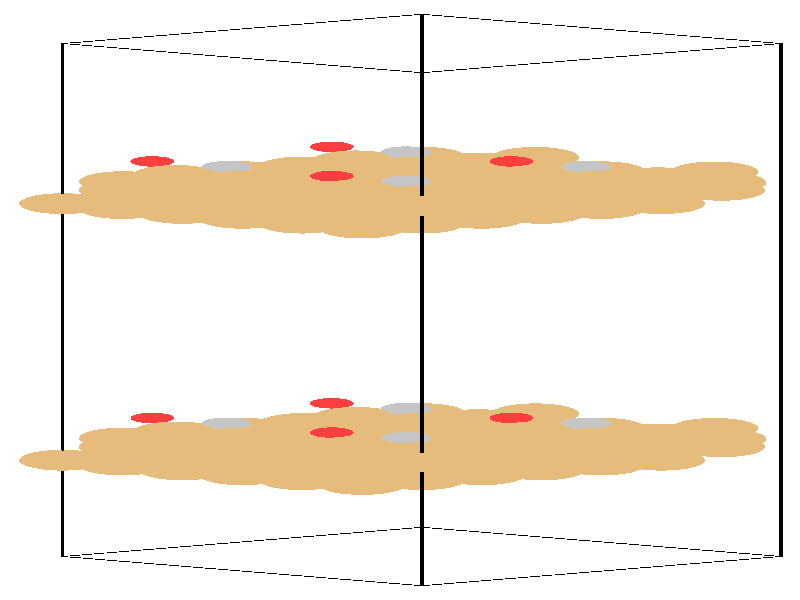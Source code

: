 #include "colors.inc"
#include "finish.inc"

global_settings {assumed_gamma 1 max_trace_level 6}
background {color White}
camera {orthographic
  right -24.13*x up 76.08*y
  direction 1.00*z
  location <0,0,50.00> look_at <0,0,0>}
light_source {<  2.00,   3.00,  40.00> color White
  area_light <0.70, 0, 0>, <0, 0.70, 0>, 3, 3
  adaptive 1 jitter}

#declare simple = finish {phong 0.7}
#declare pale = finish {ambient .5 diffuse .85 roughness .001 specular 0.200 }
#declare intermediate = finish {ambient 0.3 diffuse 0.6 specular 0.10 roughness 0.04 }
#declare vmd = finish {ambient .0 diffuse .65 phong 0.1 phong_size 40. specular 0.500 }
#declare jmol = finish {ambient .2 diffuse .6 specular 1 roughness .001 metallic}
#declare ase2 = finish {ambient 0.05 brilliance 3 diffuse 0.6 metallic specular 0.70 roughness 0.04 reflection 0.15}
#declare ase3 = finish {ambient .15 brilliance 2 diffuse .6 metallic specular 1. roughness .001 reflection .0}
#declare glass = finish {ambient .05 diffuse .3 specular 1. roughness .001}
#declare glass2 = finish {ambient .0 diffuse .3 specular 1. reflection .25 roughness .001}
#declare Rcell = 0.050;
#declare Rbond = 0.100;

#macro atom(LOC, R, COL, TRANS, FIN)
  sphere{LOC, R texture{pigment{color COL transmit TRANS} finish{FIN}}}
#end
#macro constrain(LOC, R, COL, TRANS FIN)
union{torus{R, Rcell rotate 45*z texture{pigment{color COL transmit TRANS} finish{FIN}}}
      torus{R, Rcell rotate -45*z texture{pigment{color COL transmit TRANS} finish{FIN}}}
      translate LOC}
#end

cylinder {<-10.17, -32.52, -33.83>, <  0.66, -36.23, -23.65>, Rcell pigment {Black}}
cylinder {<  0.66, -28.82, -44.00>, < 11.49, -32.52, -33.83>, Rcell pigment {Black}}
cylinder {<  0.66,  36.23, -20.33>, < 11.49,  32.52, -10.15>, Rcell pigment {Black}}
cylinder {<-10.17,  32.52, -10.15>, <  0.66,  28.82,   0.03>, Rcell pigment {Black}}
cylinder {<-10.17, -32.52, -33.83>, <  0.66, -28.82, -44.00>, Rcell pigment {Black}}
cylinder {<  0.66, -36.23, -23.65>, < 11.49, -32.52, -33.83>, Rcell pigment {Black}}
cylinder {<  0.66,  28.82,   0.03>, < 11.49,  32.52, -10.15>, Rcell pigment {Black}}
cylinder {<-10.17,  32.52, -10.15>, <  0.66,  36.23, -20.33>, Rcell pigment {Black}}
cylinder {<-10.17, -32.52, -33.83>, <-10.17,  32.52, -10.15>, Rcell pigment {Black}}
cylinder {<  0.66, -36.23, -23.65>, <  0.66,  28.82,   0.03>, Rcell pigment {Black}}
cylinder {< 11.49, -32.52, -33.83>, < 11.49,  32.52, -10.15>, Rcell pigment {Black}}
cylinder {<  0.66, -28.82, -44.00>, <  0.66,  36.23, -20.33>, Rcell pigment {Black}}
atom(<-10.17, -20.31, -29.38>, 1.32, rgb <0.78, 0.50, 0.20>, 0.0, ase3) // #0 
atom(< -8.37, -20.92, -27.68>, 1.32, rgb <0.78, 0.50, 0.20>, 0.0, ase3) // #1 
atom(< -6.56, -21.54, -25.99>, 1.32, rgb <0.78, 0.50, 0.20>, 0.0, ase3) // #2 
atom(< -8.37, -19.69, -31.08>, 1.32, rgb <0.78, 0.50, 0.20>, 0.0, ase3) // #3 
atom(< -6.56, -20.31, -29.38>, 1.32, rgb <0.78, 0.50, 0.20>, 0.0, ase3) // #4 
atom(< -4.76, -20.92, -27.68>, 1.32, rgb <0.78, 0.50, 0.20>, 0.0, ase3) // #5 
atom(< -6.56, -19.07, -32.77>, 1.32, rgb <0.78, 0.50, 0.20>, 0.0, ase3) // #6 
atom(< -4.76, -19.69, -31.08>, 1.32, rgb <0.78, 0.50, 0.20>, 0.0, ase3) // #7 
atom(< -2.95, -20.31, -29.38>, 1.32, rgb <0.78, 0.50, 0.20>, 0.0, ase3) // #8 
atom(< -8.37, -18.61, -28.76>, 1.32, rgb <0.78, 0.50, 0.20>, 0.0, ase3) // #9 
atom(< -6.56, -19.23, -27.07>, 1.32, rgb <0.78, 0.50, 0.20>, 0.0, ase3) // #10 
atom(< -4.76, -19.85, -25.37>, 1.32, rgb <0.78, 0.50, 0.20>, 0.0, ase3) // #11 
atom(< -6.56, -17.99, -30.46>, 1.32, rgb <0.78, 0.50, 0.20>, 0.0, ase3) // #12 
atom(< -4.76, -18.61, -28.76>, 1.32, rgb <0.78, 0.50, 0.20>, 0.0, ase3) // #13 
atom(< -2.95, -19.23, -27.07>, 1.32, rgb <0.78, 0.50, 0.20>, 0.0, ase3) // #14 
atom(< -4.76, -17.38, -32.15>, 1.32, rgb <0.78, 0.50, 0.20>, 0.0, ase3) // #15 
atom(< -2.95, -17.99, -30.46>, 1.32, rgb <0.78, 0.50, 0.20>, 0.0, ase3) // #16 
atom(< -1.14, -18.61, -28.76>, 1.32, rgb <0.78, 0.50, 0.20>, 0.0, ase3) // #17 
atom(<  0.81, -20.52, -18.12>, 1.32, rgb <0.78, 0.50, 0.20>, 0.0, ase3) // #18 
atom(< -8.36, -17.51, -26.45>, 1.32, rgb <0.78, 0.50, 0.20>, 0.0, ase3) // #19 
atom(<  4.08, -14.43, -34.82>, 1.32, rgb <0.78, 0.50, 0.20>, 0.0, ase3) // #20 
atom(<  2.55, -19.97, -19.77>, 1.32, rgb <0.78, 0.50, 0.20>, 0.0, ase3) // #21 
atom(< -6.75, -16.73, -28.19>, 1.32, rgb <0.78, 0.50, 0.20>, 0.0, ase3) // #22 
atom(< -4.87, -17.52, -26.38>, 1.32, rgb <0.78, 0.50, 0.20>, 0.0, ase3) // #23 
atom(<  4.31, -19.49, -21.47>, 1.32, rgb <0.78, 0.50, 0.20>, 0.0, ase3) // #24 
atom(< -4.74, -16.26, -29.87>, 1.32, rgb <0.78, 0.50, 0.20>, 0.0, ase3) // #25 
atom(< -3.05, -17.02, -28.03>, 1.32, rgb <0.78, 0.50, 0.20>, 0.0, ase3) // #26 
atom(< -7.47, -14.96, -28.47>, 0.66, rgb <1.00, 0.05, 0.05>, 0.0, ase3) // #27 
atom(< -5.23, -15.66, -28.01>, 0.76, rgb <0.56, 0.56, 0.56>, 0.0, ase3) // #28 
atom(<-10.17,  12.22, -17.54>, 1.32, rgb <0.78, 0.50, 0.20>, 0.0, ase3) // #29 
atom(< -8.37,  11.60, -15.85>, 1.32, rgb <0.78, 0.50, 0.20>, 0.0, ase3) // #30 
atom(< -6.56,  10.98, -14.15>, 1.32, rgb <0.78, 0.50, 0.20>, 0.0, ase3) // #31 
atom(< -8.37,  12.83, -19.24>, 1.32, rgb <0.78, 0.50, 0.20>, 0.0, ase3) // #32 
atom(< -6.56,  12.22, -17.54>, 1.32, rgb <0.78, 0.50, 0.20>, 0.0, ase3) // #33 
atom(< -4.76,  11.60, -15.85>, 1.32, rgb <0.78, 0.50, 0.20>, 0.0, ase3) // #34 
atom(< -6.56,  13.45, -20.93>, 1.32, rgb <0.78, 0.50, 0.20>, 0.0, ase3) // #35 
atom(< -4.76,  12.83, -19.24>, 1.32, rgb <0.78, 0.50, 0.20>, 0.0, ase3) // #36 
atom(< -2.95,  12.22, -17.54>, 1.32, rgb <0.78, 0.50, 0.20>, 0.0, ase3) // #37 
atom(< -8.37,  13.91, -16.92>, 1.32, rgb <0.78, 0.50, 0.20>, 0.0, ase3) // #38 
atom(< -6.56,  13.29, -15.23>, 1.32, rgb <0.78, 0.50, 0.20>, 0.0, ase3) // #39 
atom(< -4.76,  12.68, -13.53>, 1.32, rgb <0.78, 0.50, 0.20>, 0.0, ase3) // #40 
atom(< -6.56,  14.53, -18.62>, 1.32, rgb <0.78, 0.50, 0.20>, 0.0, ase3) // #41 
atom(< -4.76,  13.91, -16.92>, 1.32, rgb <0.78, 0.50, 0.20>, 0.0, ase3) // #42 
atom(< -2.95,  13.29, -15.23>, 1.32, rgb <0.78, 0.50, 0.20>, 0.0, ase3) // #43 
atom(< -4.76,  15.15, -20.32>, 1.32, rgb <0.78, 0.50, 0.20>, 0.0, ase3) // #44 
atom(< -2.95,  14.53, -18.62>, 1.32, rgb <0.78, 0.50, 0.20>, 0.0, ase3) // #45 
atom(< -1.14,  13.91, -16.92>, 1.32, rgb <0.78, 0.50, 0.20>, 0.0, ase3) // #46 
atom(<  0.81,  12.00,  -6.28>, 1.32, rgb <0.78, 0.50, 0.20>, 0.0, ase3) // #47 
atom(< -8.36,  15.01, -14.62>, 1.32, rgb <0.78, 0.50, 0.20>, 0.0, ase3) // #48 
atom(<  4.08,  18.09, -22.99>, 1.32, rgb <0.78, 0.50, 0.20>, 0.0, ase3) // #49 
atom(<  2.55,  12.56,  -7.93>, 1.32, rgb <0.78, 0.50, 0.20>, 0.0, ase3) // #50 
atom(< -6.75,  15.79, -16.35>, 1.32, rgb <0.78, 0.50, 0.20>, 0.0, ase3) // #51 
atom(< -4.87,  15.01, -14.54>, 1.32, rgb <0.78, 0.50, 0.20>, 0.0, ase3) // #52 
atom(<  4.31,  13.03,  -9.63>, 1.32, rgb <0.78, 0.50, 0.20>, 0.0, ase3) // #53 
atom(< -4.74,  16.26, -18.03>, 1.32, rgb <0.78, 0.50, 0.20>, 0.0, ase3) // #54 
atom(< -3.05,  15.50, -16.19>, 1.32, rgb <0.78, 0.50, 0.20>, 0.0, ase3) // #55 
atom(< -7.47,  17.57, -16.63>, 0.66, rgb <1.00, 0.05, 0.05>, 0.0, ase3) // #56 
atom(< -5.23,  16.86, -16.17>, 0.76, rgb <0.56, 0.56, 0.56>, 0.0, ase3) // #57 
atom(< -4.76, -18.45, -34.47>, 1.32, rgb <0.78, 0.50, 0.20>, 0.0, ase3) // #58 
atom(< -2.95, -19.07, -32.77>, 1.32, rgb <0.78, 0.50, 0.20>, 0.0, ase3) // #59 
atom(< -1.15, -19.69, -31.08>, 1.32, rgb <0.78, 0.50, 0.20>, 0.0, ase3) // #60 
atom(< -2.95, -17.84, -36.16>, 1.32, rgb <0.78, 0.50, 0.20>, 0.0, ase3) // #61 
atom(< -1.15, -18.45, -34.47>, 1.32, rgb <0.78, 0.50, 0.20>, 0.0, ase3) // #62 
atom(<  0.66, -19.07, -32.77>, 1.32, rgb <0.78, 0.50, 0.20>, 0.0, ase3) // #63 
atom(< -1.15, -17.22, -37.86>, 1.32, rgb <0.78, 0.50, 0.20>, 0.0, ase3) // #64 
atom(<  0.66, -17.84, -36.16>, 1.32, rgb <0.78, 0.50, 0.20>, 0.0, ase3) // #65 
atom(<  2.46, -18.45, -34.47>, 1.32, rgb <0.78, 0.50, 0.20>, 0.0, ase3) // #66 
atom(< -2.95, -16.76, -33.85>, 1.32, rgb <0.78, 0.50, 0.20>, 0.0, ase3) // #67 
atom(< -1.15, -17.38, -32.15>, 1.32, rgb <0.78, 0.50, 0.20>, 0.0, ase3) // #68 
atom(<  0.66, -17.99, -30.46>, 1.32, rgb <0.78, 0.50, 0.20>, 0.0, ase3) // #69 
atom(< -1.15, -16.14, -35.55>, 1.32, rgb <0.78, 0.50, 0.20>, 0.0, ase3) // #70 
atom(<  0.66, -16.76, -33.85>, 1.32, rgb <0.78, 0.50, 0.20>, 0.0, ase3) // #71 
atom(<  2.46, -17.38, -32.15>, 1.32, rgb <0.78, 0.50, 0.20>, 0.0, ase3) // #72 
atom(<  0.66, -15.52, -37.24>, 1.32, rgb <0.78, 0.50, 0.20>, 0.0, ase3) // #73 
atom(<  2.46, -16.14, -35.55>, 1.32, rgb <0.78, 0.50, 0.20>, 0.0, ase3) // #74 
atom(<  4.27, -16.76, -33.85>, 1.32, rgb <0.78, 0.50, 0.20>, 0.0, ase3) // #75 
atom(<  6.23, -18.67, -23.21>, 1.32, rgb <0.78, 0.50, 0.20>, 0.0, ase3) // #76 
atom(< -2.94, -15.66, -31.54>, 1.32, rgb <0.78, 0.50, 0.20>, 0.0, ase3) // #77 
atom(< -1.34, -16.28, -29.74>, 1.32, rgb <0.78, 0.50, 0.20>, 0.0, ase3) // #78 
atom(<  7.96, -18.11, -24.86>, 1.32, rgb <0.78, 0.50, 0.20>, 0.0, ase3) // #79 
atom(< -1.33, -14.88, -33.28>, 1.32, rgb <0.78, 0.50, 0.20>, 0.0, ase3) // #80 
atom(<  0.54, -15.66, -31.47>, 1.32, rgb <0.78, 0.50, 0.20>, 0.0, ase3) // #81 
atom(<  9.73, -17.64, -26.55>, 1.32, rgb <0.78, 0.50, 0.20>, 0.0, ase3) // #82 
atom(<  0.67, -14.41, -34.96>, 1.32, rgb <0.78, 0.50, 0.20>, 0.0, ase3) // #83 
atom(<  2.36, -15.17, -33.12>, 1.32, rgb <0.78, 0.50, 0.20>, 0.0, ase3) // #84 
atom(< -2.06, -13.10, -33.56>, 0.66, rgb <1.00, 0.05, 0.05>, 0.0, ase3) // #85 
atom(<  0.18, -13.81, -33.10>, 0.76, rgb <0.56, 0.56, 0.56>, 0.0, ase3) // #86 
atom(< -4.76,  14.07, -22.63>, 1.32, rgb <0.78, 0.50, 0.20>, 0.0, ase3) // #87 
atom(< -2.95,  13.45, -20.93>, 1.32, rgb <0.78, 0.50, 0.20>, 0.0, ase3) // #88 
atom(< -1.15,  12.83, -19.24>, 1.32, rgb <0.78, 0.50, 0.20>, 0.0, ase3) // #89 
atom(< -2.95,  14.69, -24.33>, 1.32, rgb <0.78, 0.50, 0.20>, 0.0, ase3) // #90 
atom(< -1.15,  14.07, -22.63>, 1.32, rgb <0.78, 0.50, 0.20>, 0.0, ase3) // #91 
atom(<  0.66,  13.45, -20.93>, 1.32, rgb <0.78, 0.50, 0.20>, 0.0, ase3) // #92 
atom(< -1.15,  15.30, -26.02>, 1.32, rgb <0.78, 0.50, 0.20>, 0.0, ase3) // #93 
atom(<  0.66,  14.69, -24.33>, 1.32, rgb <0.78, 0.50, 0.20>, 0.0, ase3) // #94 
atom(<  2.46,  14.07, -22.63>, 1.32, rgb <0.78, 0.50, 0.20>, 0.0, ase3) // #95 
atom(< -2.95,  15.76, -22.01>, 1.32, rgb <0.78, 0.50, 0.20>, 0.0, ase3) // #96 
atom(< -1.15,  15.15, -20.32>, 1.32, rgb <0.78, 0.50, 0.20>, 0.0, ase3) // #97 
atom(<  0.66,  14.53, -18.62>, 1.32, rgb <0.78, 0.50, 0.20>, 0.0, ase3) // #98 
atom(< -1.15,  16.38, -23.71>, 1.32, rgb <0.78, 0.50, 0.20>, 0.0, ase3) // #99 
atom(<  0.66,  15.76, -22.01>, 1.32, rgb <0.78, 0.50, 0.20>, 0.0, ase3) // #100 
atom(<  2.46,  15.15, -20.32>, 1.32, rgb <0.78, 0.50, 0.20>, 0.0, ase3) // #101 
atom(<  0.66,  17.00, -25.41>, 1.32, rgb <0.78, 0.50, 0.20>, 0.0, ase3) // #102 
atom(<  2.46,  16.38, -23.71>, 1.32, rgb <0.78, 0.50, 0.20>, 0.0, ase3) // #103 
atom(<  4.27,  15.76, -22.01>, 1.32, rgb <0.78, 0.50, 0.20>, 0.0, ase3) // #104 
atom(<  6.23,  13.85, -11.37>, 1.32, rgb <0.78, 0.50, 0.20>, 0.0, ase3) // #105 
atom(< -2.94,  16.87, -19.70>, 1.32, rgb <0.78, 0.50, 0.20>, 0.0, ase3) // #106 
atom(< -1.34,  16.24, -17.90>, 1.32, rgb <0.78, 0.50, 0.20>, 0.0, ase3) // #107 
atom(<  7.96,  14.41, -13.02>, 1.32, rgb <0.78, 0.50, 0.20>, 0.0, ase3) // #108 
atom(< -1.33,  17.64, -21.44>, 1.32, rgb <0.78, 0.50, 0.20>, 0.0, ase3) // #109 
atom(<  0.54,  16.86, -19.63>, 1.32, rgb <0.78, 0.50, 0.20>, 0.0, ase3) // #110 
atom(<  9.73,  14.88, -14.72>, 1.32, rgb <0.78, 0.50, 0.20>, 0.0, ase3) // #111 
atom(<  0.67,  18.11, -23.12>, 1.32, rgb <0.78, 0.50, 0.20>, 0.0, ase3) // #112 
atom(<  2.36,  17.36, -21.28>, 1.32, rgb <0.78, 0.50, 0.20>, 0.0, ase3) // #113 
atom(< -2.06,  19.42, -21.72>, 0.66, rgb <1.00, 0.05, 0.05>, 0.0, ase3) // #114 
atom(<  0.18,  18.72, -21.26>, 0.76, rgb <0.56, 0.56, 0.56>, 0.0, ase3) // #115 
atom(< -4.76, -22.16, -24.29>, 1.32, rgb <0.78, 0.50, 0.20>, 0.0, ase3) // #116 
atom(< -2.95, -22.78, -22.59>, 1.32, rgb <0.78, 0.50, 0.20>, 0.0, ase3) // #117 
atom(< -1.14, -23.39, -20.90>, 1.32, rgb <0.78, 0.50, 0.20>, 0.0, ase3) // #118 
atom(< -2.95, -21.54, -25.99>, 1.32, rgb <0.78, 0.50, 0.20>, 0.0, ase3) // #119 
atom(< -1.15, -22.16, -24.29>, 1.32, rgb <0.78, 0.50, 0.20>, 0.0, ase3) // #120 
atom(<  0.66, -22.78, -22.59>, 1.32, rgb <0.78, 0.50, 0.20>, 0.0, ase3) // #121 
atom(< -1.15, -20.92, -27.68>, 1.32, rgb <0.78, 0.50, 0.20>, 0.0, ase3) // #122 
atom(<  0.66, -21.54, -25.99>, 1.32, rgb <0.78, 0.50, 0.20>, 0.0, ase3) // #123 
atom(<  2.46, -22.16, -24.29>, 1.32, rgb <0.78, 0.50, 0.20>, 0.0, ase3) // #124 
atom(< -2.95, -20.46, -23.67>, 1.32, rgb <0.78, 0.50, 0.20>, 0.0, ase3) // #125 
atom(< -1.15, -21.08, -21.98>, 1.32, rgb <0.78, 0.50, 0.20>, 0.0, ase3) // #126 
atom(<  0.66, -21.70, -20.28>, 1.32, rgb <0.78, 0.50, 0.20>, 0.0, ase3) // #127 
atom(< -1.15, -19.85, -25.37>, 1.32, rgb <0.78, 0.50, 0.20>, 0.0, ase3) // #128 
atom(<  0.66, -20.46, -23.67>, 1.32, rgb <0.78, 0.50, 0.20>, 0.0, ase3) // #129 
atom(<  2.46, -21.08, -21.98>, 1.32, rgb <0.78, 0.50, 0.20>, 0.0, ase3) // #130 
atom(<  0.66, -19.23, -27.07>, 1.32, rgb <0.78, 0.50, 0.20>, 0.0, ase3) // #131 
atom(<  2.46, -19.85, -25.37>, 1.32, rgb <0.78, 0.50, 0.20>, 0.0, ase3) // #132 
atom(<  4.27, -20.46, -23.67>, 1.32, rgb <0.78, 0.50, 0.20>, 0.0, ase3) // #133 
atom(< -4.60, -18.67, -23.21>, 1.32, rgb <0.78, 0.50, 0.20>, 0.0, ase3) // #134 
atom(< -2.94, -19.36, -21.36>, 1.32, rgb <0.78, 0.50, 0.20>, 0.0, ase3) // #135 
atom(<  9.49, -16.28, -29.74>, 1.32, rgb <0.78, 0.50, 0.20>, 0.0, ase3) // #136 
atom(< -2.87, -18.11, -24.86>, 1.32, rgb <0.78, 0.50, 0.20>, 0.0, ase3) // #137 
atom(< -1.33, -18.58, -23.10>, 1.32, rgb <0.78, 0.50, 0.20>, 0.0, ase3) // #138 
atom(<  0.54, -19.37, -21.29>, 1.32, rgb <0.78, 0.50, 0.20>, 0.0, ase3) // #139 
atom(< -1.10, -17.64, -26.55>, 1.32, rgb <0.78, 0.50, 0.20>, 0.0, ase3) // #140 
atom(<  0.67, -18.11, -24.78>, 1.32, rgb <0.78, 0.50, 0.20>, 0.0, ase3) // #141 
atom(<  2.36, -18.87, -22.94>, 1.32, rgb <0.78, 0.50, 0.20>, 0.0, ase3) // #142 
atom(< -2.06, -16.81, -23.38>, 0.66, rgb <1.00, 0.05, 0.05>, 0.0, ase3) // #143 
atom(<  0.18, -17.51, -22.92>, 0.76, rgb <0.56, 0.56, 0.56>, 0.0, ase3) // #144 
atom(< -4.76,  10.36, -12.45>, 1.32, rgb <0.78, 0.50, 0.20>, 0.0, ase3) // #145 
atom(< -2.95,   9.75, -10.76>, 1.32, rgb <0.78, 0.50, 0.20>, 0.0, ase3) // #146 
atom(< -1.14,   9.13,  -9.06>, 1.32, rgb <0.78, 0.50, 0.20>, 0.0, ase3) // #147 
atom(< -2.95,  10.98, -14.15>, 1.32, rgb <0.78, 0.50, 0.20>, 0.0, ase3) // #148 
atom(< -1.15,  10.36, -12.45>, 1.32, rgb <0.78, 0.50, 0.20>, 0.0, ase3) // #149 
atom(<  0.66,   9.75, -10.76>, 1.32, rgb <0.78, 0.50, 0.20>, 0.0, ase3) // #150 
atom(< -1.15,  11.60, -15.85>, 1.32, rgb <0.78, 0.50, 0.20>, 0.0, ase3) // #151 
atom(<  0.66,  10.98, -14.15>, 1.32, rgb <0.78, 0.50, 0.20>, 0.0, ase3) // #152 
atom(<  2.46,  10.36, -12.45>, 1.32, rgb <0.78, 0.50, 0.20>, 0.0, ase3) // #153 
atom(< -2.95,  12.06, -11.84>, 1.32, rgb <0.78, 0.50, 0.20>, 0.0, ase3) // #154 
atom(< -1.15,  11.44, -10.14>, 1.32, rgb <0.78, 0.50, 0.20>, 0.0, ase3) // #155 
atom(<  0.66,  10.83,  -8.44>, 1.32, rgb <0.78, 0.50, 0.20>, 0.0, ase3) // #156 
atom(< -1.15,  12.68, -13.53>, 1.32, rgb <0.78, 0.50, 0.20>, 0.0, ase3) // #157 
atom(<  0.66,  12.06, -11.84>, 1.32, rgb <0.78, 0.50, 0.20>, 0.0, ase3) // #158 
atom(<  2.46,  11.44, -10.14>, 1.32, rgb <0.78, 0.50, 0.20>, 0.0, ase3) // #159 
atom(<  0.66,  13.29, -15.23>, 1.32, rgb <0.78, 0.50, 0.20>, 0.0, ase3) // #160 
atom(<  2.46,  12.68, -13.53>, 1.32, rgb <0.78, 0.50, 0.20>, 0.0, ase3) // #161 
atom(<  4.27,  12.06, -11.84>, 1.32, rgb <0.78, 0.50, 0.20>, 0.0, ase3) // #162 
atom(< -4.60,  13.85, -11.37>, 1.32, rgb <0.78, 0.50, 0.20>, 0.0, ase3) // #163 
atom(< -2.94,  13.16,  -9.53>, 1.32, rgb <0.78, 0.50, 0.20>, 0.0, ase3) // #164 
atom(<  9.49,  16.24, -17.90>, 1.32, rgb <0.78, 0.50, 0.20>, 0.0, ase3) // #165 
atom(< -2.87,  14.41, -13.02>, 1.32, rgb <0.78, 0.50, 0.20>, 0.0, ase3) // #166 
atom(< -1.33,  13.94, -11.26>, 1.32, rgb <0.78, 0.50, 0.20>, 0.0, ase3) // #167 
atom(<  0.54,  13.16,  -9.45>, 1.32, rgb <0.78, 0.50, 0.20>, 0.0, ase3) // #168 
atom(< -1.10,  14.88, -14.72>, 1.32, rgb <0.78, 0.50, 0.20>, 0.0, ase3) // #169 
atom(<  0.67,  14.41, -12.94>, 1.32, rgb <0.78, 0.50, 0.20>, 0.0, ase3) // #170 
atom(<  2.36,  13.65, -11.11>, 1.32, rgb <0.78, 0.50, 0.20>, 0.0, ase3) // #171 
atom(< -2.06,  15.71, -11.55>, 0.66, rgb <1.00, 0.05, 0.05>, 0.0, ase3) // #172 
atom(<  0.18,  15.01, -11.09>, 0.76, rgb <0.56, 0.56, 0.56>, 0.0, ase3) // #173 
atom(<  0.66, -20.31, -29.38>, 1.32, rgb <0.78, 0.50, 0.20>, 0.0, ase3) // #174 
atom(<  2.46, -20.92, -27.68>, 1.32, rgb <0.78, 0.50, 0.20>, 0.0, ase3) // #175 
atom(<  4.27, -21.54, -25.99>, 1.32, rgb <0.78, 0.50, 0.20>, 0.0, ase3) // #176 
atom(<  2.46, -19.69, -31.08>, 1.32, rgb <0.78, 0.50, 0.20>, 0.0, ase3) // #177 
atom(<  4.27, -20.31, -29.38>, 1.32, rgb <0.78, 0.50, 0.20>, 0.0, ase3) // #178 
atom(<  6.07, -20.92, -27.68>, 1.32, rgb <0.78, 0.50, 0.20>, 0.0, ase3) // #179 
atom(<  4.27, -19.07, -32.77>, 1.32, rgb <0.78, 0.50, 0.20>, 0.0, ase3) // #180 
atom(<  6.07, -19.69, -31.08>, 1.32, rgb <0.78, 0.50, 0.20>, 0.0, ase3) // #181 
atom(<  7.88, -20.31, -29.38>, 1.32, rgb <0.78, 0.50, 0.20>, 0.0, ase3) // #182 
atom(<  2.46, -18.61, -28.76>, 1.32, rgb <0.78, 0.50, 0.20>, 0.0, ase3) // #183 
atom(<  4.27, -19.23, -27.07>, 1.32, rgb <0.78, 0.50, 0.20>, 0.0, ase3) // #184 
atom(<  6.07, -19.85, -25.37>, 1.32, rgb <0.78, 0.50, 0.20>, 0.0, ase3) // #185 
atom(<  4.27, -17.99, -30.46>, 1.32, rgb <0.78, 0.50, 0.20>, 0.0, ase3) // #186 
atom(<  6.07, -18.61, -28.76>, 1.32, rgb <0.78, 0.50, 0.20>, 0.0, ase3) // #187 
atom(<  7.88, -19.23, -27.07>, 1.32, rgb <0.78, 0.50, 0.20>, 0.0, ase3) // #188 
atom(<  6.07, -17.38, -32.15>, 1.32, rgb <0.78, 0.50, 0.20>, 0.0, ase3) // #189 
atom(<  7.88, -17.99, -30.46>, 1.32, rgb <0.78, 0.50, 0.20>, 0.0, ase3) // #190 
atom(<  9.69, -18.61, -28.76>, 1.32, rgb <0.78, 0.50, 0.20>, 0.0, ase3) // #191 
atom(<  0.81, -16.82, -28.30>, 1.32, rgb <0.78, 0.50, 0.20>, 0.0, ase3) // #192 
atom(<  2.47, -17.51, -26.45>, 1.32, rgb <0.78, 0.50, 0.20>, 0.0, ase3) // #193 
atom(<  4.08, -18.14, -24.65>, 1.32, rgb <0.78, 0.50, 0.20>, 0.0, ase3) // #194 
atom(<  2.55, -16.26, -29.94>, 1.32, rgb <0.78, 0.50, 0.20>, 0.0, ase3) // #195 
atom(<  4.08, -16.73, -28.19>, 1.32, rgb <0.78, 0.50, 0.20>, 0.0, ase3) // #196 
atom(<  5.96, -17.52, -26.38>, 1.32, rgb <0.78, 0.50, 0.20>, 0.0, ase3) // #197 
atom(<  4.31, -15.79, -31.64>, 1.32, rgb <0.78, 0.50, 0.20>, 0.0, ase3) // #198 
atom(<  6.09, -16.26, -29.87>, 1.32, rgb <0.78, 0.50, 0.20>, 0.0, ase3) // #199 
atom(<  7.78, -17.02, -28.03>, 1.32, rgb <0.78, 0.50, 0.20>, 0.0, ase3) // #200 
atom(<  3.36, -14.96, -28.47>, 0.66, rgb <1.00, 0.05, 0.05>, 0.0, ase3) // #201 
atom(<  5.60, -15.66, -28.01>, 0.76, rgb <0.56, 0.56, 0.56>, 0.0, ase3) // #202 
atom(<  0.66,  12.22, -17.54>, 1.32, rgb <0.78, 0.50, 0.20>, 0.0, ase3) // #203 
atom(<  2.46,  11.60, -15.85>, 1.32, rgb <0.78, 0.50, 0.20>, 0.0, ase3) // #204 
atom(<  4.27,  10.98, -14.15>, 1.32, rgb <0.78, 0.50, 0.20>, 0.0, ase3) // #205 
atom(<  2.46,  12.83, -19.24>, 1.32, rgb <0.78, 0.50, 0.20>, 0.0, ase3) // #206 
atom(<  4.27,  12.22, -17.54>, 1.32, rgb <0.78, 0.50, 0.20>, 0.0, ase3) // #207 
atom(<  6.07,  11.60, -15.85>, 1.32, rgb <0.78, 0.50, 0.20>, 0.0, ase3) // #208 
atom(<  4.27,  13.45, -20.93>, 1.32, rgb <0.78, 0.50, 0.20>, 0.0, ase3) // #209 
atom(<  6.07,  12.83, -19.24>, 1.32, rgb <0.78, 0.50, 0.20>, 0.0, ase3) // #210 
atom(<  7.88,  12.22, -17.54>, 1.32, rgb <0.78, 0.50, 0.20>, 0.0, ase3) // #211 
atom(<  2.46,  13.91, -16.92>, 1.32, rgb <0.78, 0.50, 0.20>, 0.0, ase3) // #212 
atom(<  4.27,  13.29, -15.23>, 1.32, rgb <0.78, 0.50, 0.20>, 0.0, ase3) // #213 
atom(<  6.07,  12.68, -13.53>, 1.32, rgb <0.78, 0.50, 0.20>, 0.0, ase3) // #214 
atom(<  4.27,  14.53, -18.62>, 1.32, rgb <0.78, 0.50, 0.20>, 0.0, ase3) // #215 
atom(<  6.07,  13.91, -16.92>, 1.32, rgb <0.78, 0.50, 0.20>, 0.0, ase3) // #216 
atom(<  7.88,  13.29, -15.23>, 1.32, rgb <0.78, 0.50, 0.20>, 0.0, ase3) // #217 
atom(<  6.07,  15.15, -20.32>, 1.32, rgb <0.78, 0.50, 0.20>, 0.0, ase3) // #218 
atom(<  7.88,  14.53, -18.62>, 1.32, rgb <0.78, 0.50, 0.20>, 0.0, ase3) // #219 
atom(<  9.69,  13.91, -16.92>, 1.32, rgb <0.78, 0.50, 0.20>, 0.0, ase3) // #220 
atom(<  0.81,  15.71, -16.46>, 1.32, rgb <0.78, 0.50, 0.20>, 0.0, ase3) // #221 
atom(<  2.47,  15.01, -14.62>, 1.32, rgb <0.78, 0.50, 0.20>, 0.0, ase3) // #222 
atom(<  4.08,  14.39, -12.81>, 1.32, rgb <0.78, 0.50, 0.20>, 0.0, ase3) // #223 
atom(<  2.55,  16.26, -18.11>, 1.32, rgb <0.78, 0.50, 0.20>, 0.0, ase3) // #224 
atom(<  4.08,  15.79, -16.35>, 1.32, rgb <0.78, 0.50, 0.20>, 0.0, ase3) // #225 
atom(<  5.96,  15.01, -14.54>, 1.32, rgb <0.78, 0.50, 0.20>, 0.0, ase3) // #226 
atom(<  4.31,  16.73, -19.81>, 1.32, rgb <0.78, 0.50, 0.20>, 0.0, ase3) // #227 
atom(<  6.09,  16.26, -18.03>, 1.32, rgb <0.78, 0.50, 0.20>, 0.0, ase3) // #228 
atom(<  7.78,  15.50, -16.19>, 1.32, rgb <0.78, 0.50, 0.20>, 0.0, ase3) // #229 
atom(<  3.36,  17.57, -16.63>, 0.66, rgb <1.00, 0.05, 0.05>, 0.0, ase3) // #230 
atom(<  5.60,  16.86, -16.17>, 0.76, rgb <0.56, 0.56, 0.56>, 0.0, ase3) // #231 
